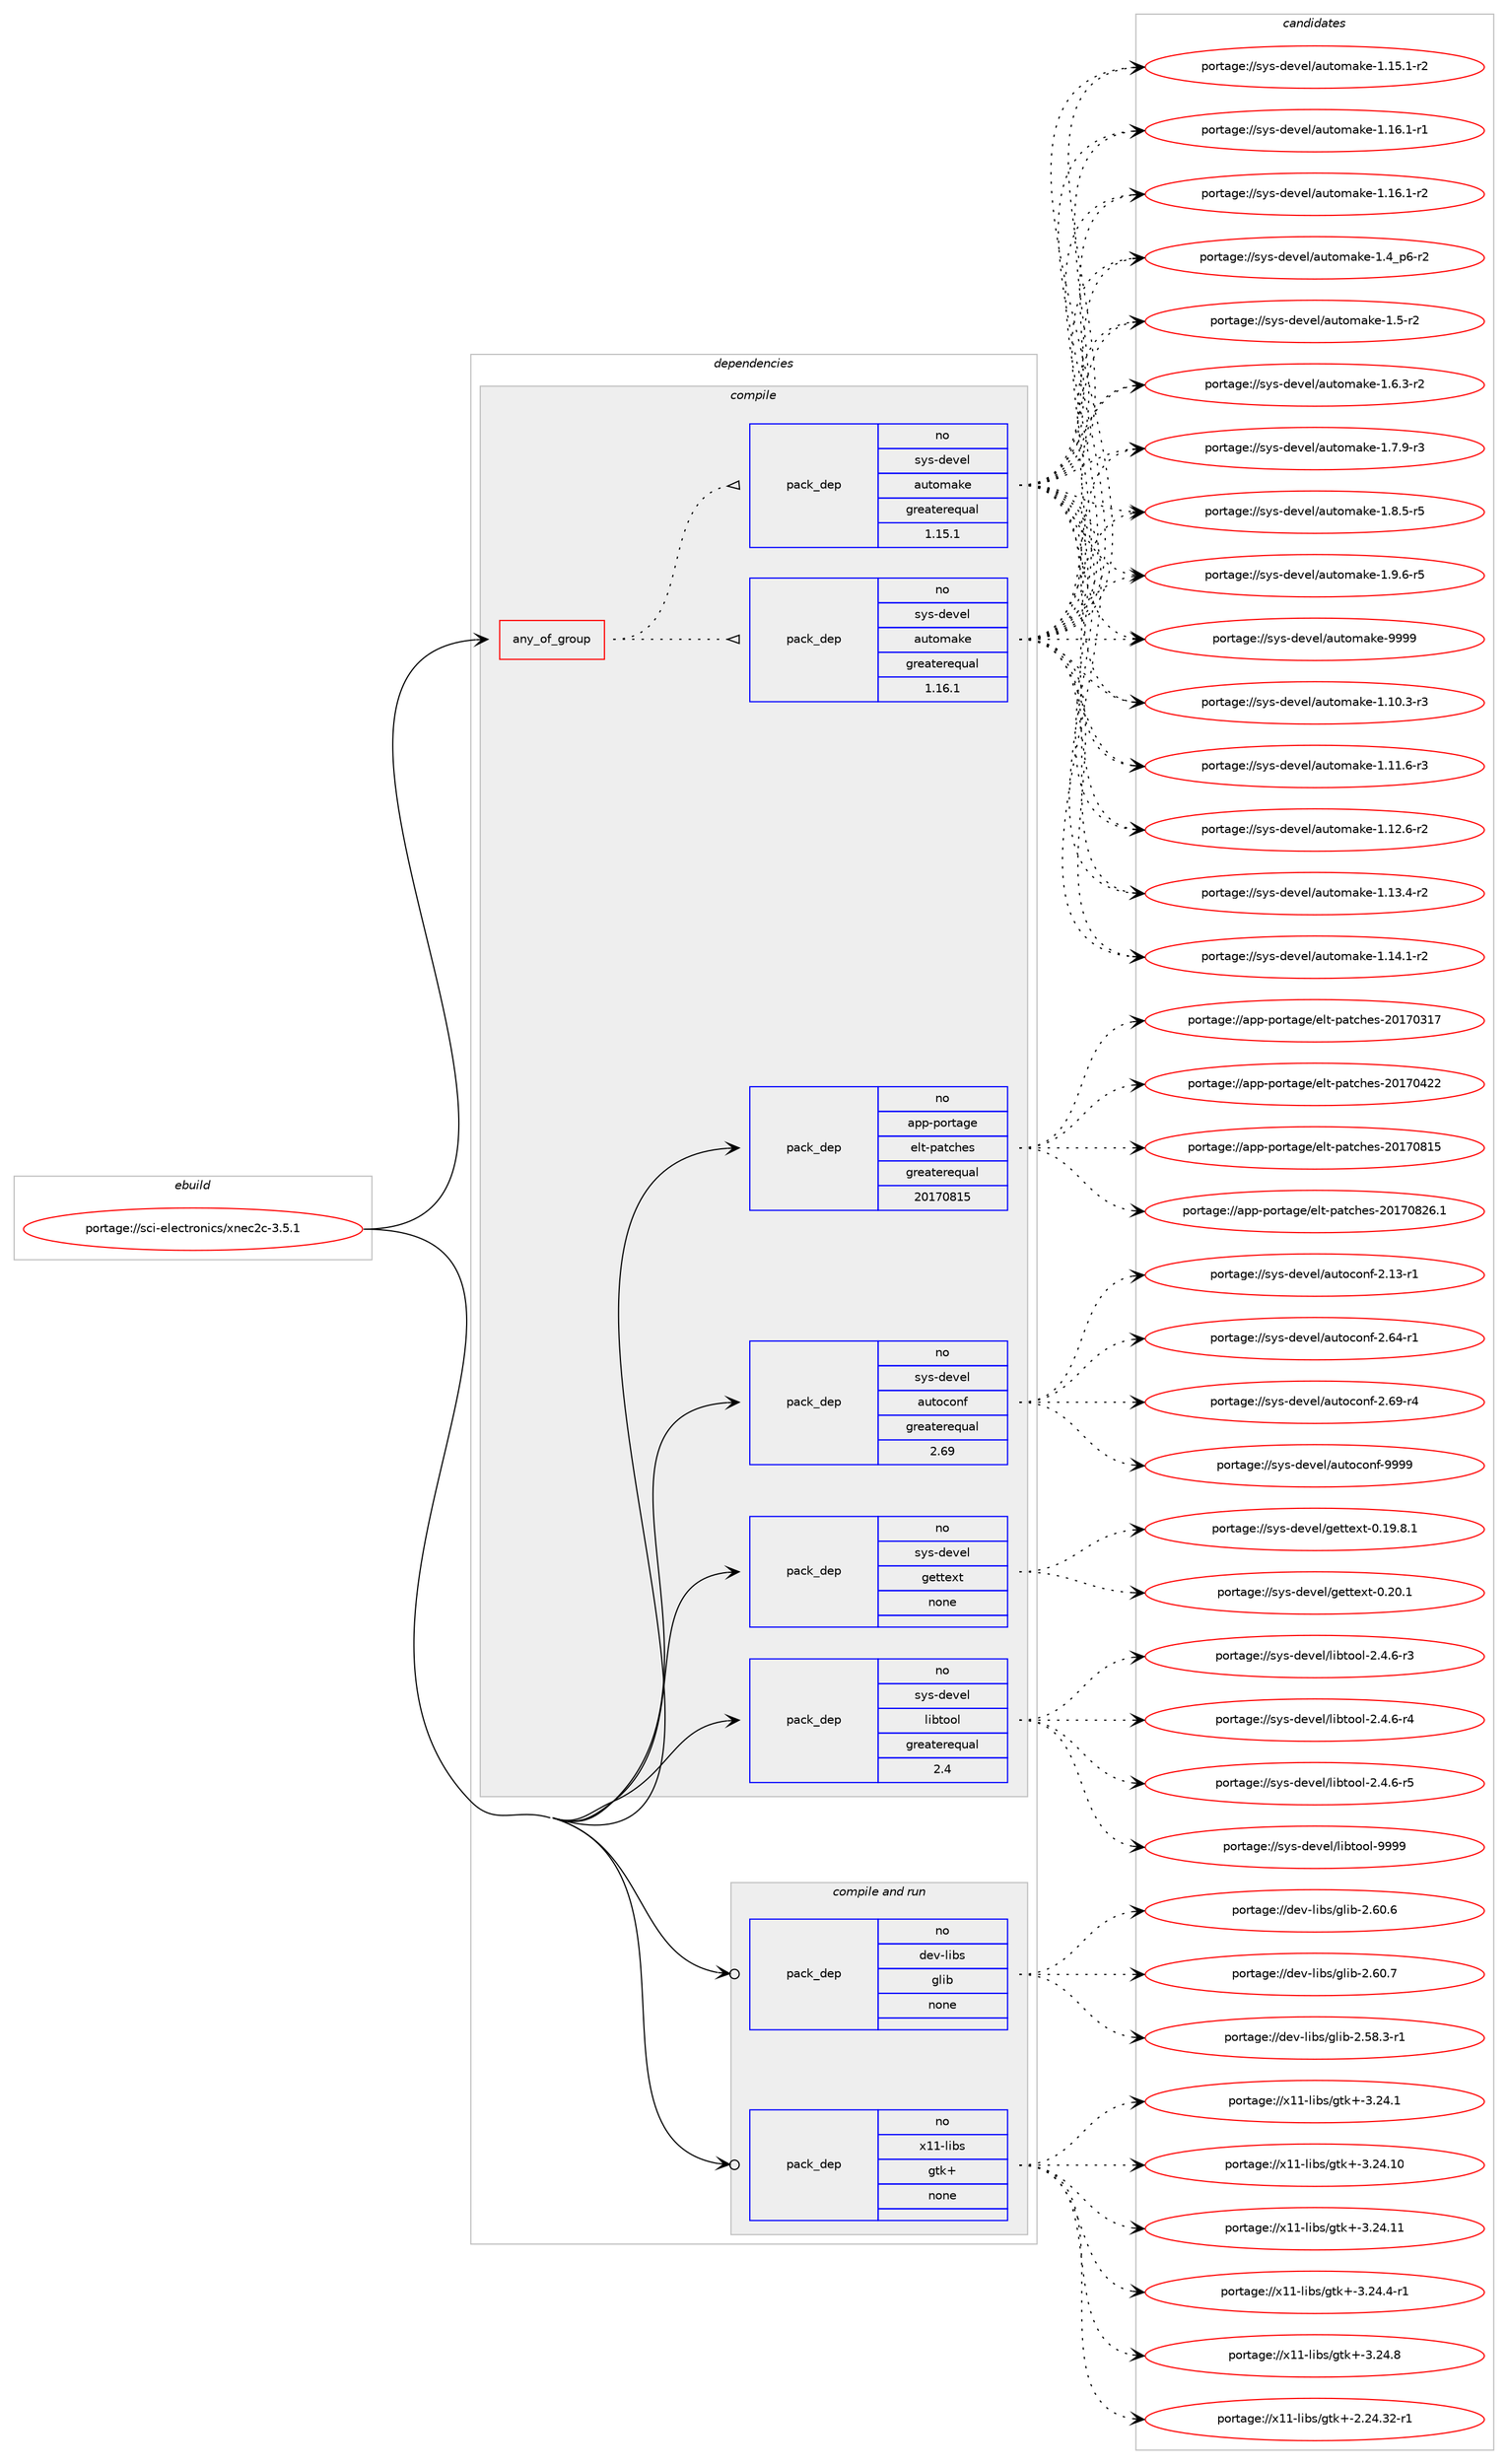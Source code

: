digraph prolog {

# *************
# Graph options
# *************

newrank=true;
concentrate=true;
compound=true;
graph [rankdir=LR,fontname=Helvetica,fontsize=10,ranksep=1.5];#, ranksep=2.5, nodesep=0.2];
edge  [arrowhead=vee];
node  [fontname=Helvetica,fontsize=10];

# **********
# The ebuild
# **********

subgraph cluster_leftcol {
color=gray;
rank=same;
label=<<i>ebuild</i>>;
id [label="portage://sci-electronics/xnec2c-3.5.1", color=red, width=4, href="../sci-electronics/xnec2c-3.5.1.svg"];
}

# ****************
# The dependencies
# ****************

subgraph cluster_midcol {
color=gray;
label=<<i>dependencies</i>>;
subgraph cluster_compile {
fillcolor="#eeeeee";
style=filled;
label=<<i>compile</i>>;
subgraph any6355 {
dependency386747 [label=<<TABLE BORDER="0" CELLBORDER="1" CELLSPACING="0" CELLPADDING="4"><TR><TD CELLPADDING="10">any_of_group</TD></TR></TABLE>>, shape=none, color=red];subgraph pack284428 {
dependency386748 [label=<<TABLE BORDER="0" CELLBORDER="1" CELLSPACING="0" CELLPADDING="4" WIDTH="220"><TR><TD ROWSPAN="6" CELLPADDING="30">pack_dep</TD></TR><TR><TD WIDTH="110">no</TD></TR><TR><TD>sys-devel</TD></TR><TR><TD>automake</TD></TR><TR><TD>greaterequal</TD></TR><TR><TD>1.16.1</TD></TR></TABLE>>, shape=none, color=blue];
}
dependency386747:e -> dependency386748:w [weight=20,style="dotted",arrowhead="oinv"];
subgraph pack284429 {
dependency386749 [label=<<TABLE BORDER="0" CELLBORDER="1" CELLSPACING="0" CELLPADDING="4" WIDTH="220"><TR><TD ROWSPAN="6" CELLPADDING="30">pack_dep</TD></TR><TR><TD WIDTH="110">no</TD></TR><TR><TD>sys-devel</TD></TR><TR><TD>automake</TD></TR><TR><TD>greaterequal</TD></TR><TR><TD>1.15.1</TD></TR></TABLE>>, shape=none, color=blue];
}
dependency386747:e -> dependency386749:w [weight=20,style="dotted",arrowhead="oinv"];
}
id:e -> dependency386747:w [weight=20,style="solid",arrowhead="vee"];
subgraph pack284430 {
dependency386750 [label=<<TABLE BORDER="0" CELLBORDER="1" CELLSPACING="0" CELLPADDING="4" WIDTH="220"><TR><TD ROWSPAN="6" CELLPADDING="30">pack_dep</TD></TR><TR><TD WIDTH="110">no</TD></TR><TR><TD>app-portage</TD></TR><TR><TD>elt-patches</TD></TR><TR><TD>greaterequal</TD></TR><TR><TD>20170815</TD></TR></TABLE>>, shape=none, color=blue];
}
id:e -> dependency386750:w [weight=20,style="solid",arrowhead="vee"];
subgraph pack284431 {
dependency386751 [label=<<TABLE BORDER="0" CELLBORDER="1" CELLSPACING="0" CELLPADDING="4" WIDTH="220"><TR><TD ROWSPAN="6" CELLPADDING="30">pack_dep</TD></TR><TR><TD WIDTH="110">no</TD></TR><TR><TD>sys-devel</TD></TR><TR><TD>autoconf</TD></TR><TR><TD>greaterequal</TD></TR><TR><TD>2.69</TD></TR></TABLE>>, shape=none, color=blue];
}
id:e -> dependency386751:w [weight=20,style="solid",arrowhead="vee"];
subgraph pack284432 {
dependency386752 [label=<<TABLE BORDER="0" CELLBORDER="1" CELLSPACING="0" CELLPADDING="4" WIDTH="220"><TR><TD ROWSPAN="6" CELLPADDING="30">pack_dep</TD></TR><TR><TD WIDTH="110">no</TD></TR><TR><TD>sys-devel</TD></TR><TR><TD>gettext</TD></TR><TR><TD>none</TD></TR><TR><TD></TD></TR></TABLE>>, shape=none, color=blue];
}
id:e -> dependency386752:w [weight=20,style="solid",arrowhead="vee"];
subgraph pack284433 {
dependency386753 [label=<<TABLE BORDER="0" CELLBORDER="1" CELLSPACING="0" CELLPADDING="4" WIDTH="220"><TR><TD ROWSPAN="6" CELLPADDING="30">pack_dep</TD></TR><TR><TD WIDTH="110">no</TD></TR><TR><TD>sys-devel</TD></TR><TR><TD>libtool</TD></TR><TR><TD>greaterequal</TD></TR><TR><TD>2.4</TD></TR></TABLE>>, shape=none, color=blue];
}
id:e -> dependency386753:w [weight=20,style="solid",arrowhead="vee"];
}
subgraph cluster_compileandrun {
fillcolor="#eeeeee";
style=filled;
label=<<i>compile and run</i>>;
subgraph pack284434 {
dependency386754 [label=<<TABLE BORDER="0" CELLBORDER="1" CELLSPACING="0" CELLPADDING="4" WIDTH="220"><TR><TD ROWSPAN="6" CELLPADDING="30">pack_dep</TD></TR><TR><TD WIDTH="110">no</TD></TR><TR><TD>dev-libs</TD></TR><TR><TD>glib</TD></TR><TR><TD>none</TD></TR><TR><TD></TD></TR></TABLE>>, shape=none, color=blue];
}
id:e -> dependency386754:w [weight=20,style="solid",arrowhead="odotvee"];
subgraph pack284435 {
dependency386755 [label=<<TABLE BORDER="0" CELLBORDER="1" CELLSPACING="0" CELLPADDING="4" WIDTH="220"><TR><TD ROWSPAN="6" CELLPADDING="30">pack_dep</TD></TR><TR><TD WIDTH="110">no</TD></TR><TR><TD>x11-libs</TD></TR><TR><TD>gtk+</TD></TR><TR><TD>none</TD></TR><TR><TD></TD></TR></TABLE>>, shape=none, color=blue];
}
id:e -> dependency386755:w [weight=20,style="solid",arrowhead="odotvee"];
}
subgraph cluster_run {
fillcolor="#eeeeee";
style=filled;
label=<<i>run</i>>;
}
}

# **************
# The candidates
# **************

subgraph cluster_choices {
rank=same;
color=gray;
label=<<i>candidates</i>>;

subgraph choice284428 {
color=black;
nodesep=1;
choiceportage11512111545100101118101108479711711611110997107101454946494846514511451 [label="portage://sys-devel/automake-1.10.3-r3", color=red, width=4,href="../sys-devel/automake-1.10.3-r3.svg"];
choiceportage11512111545100101118101108479711711611110997107101454946494946544511451 [label="portage://sys-devel/automake-1.11.6-r3", color=red, width=4,href="../sys-devel/automake-1.11.6-r3.svg"];
choiceportage11512111545100101118101108479711711611110997107101454946495046544511450 [label="portage://sys-devel/automake-1.12.6-r2", color=red, width=4,href="../sys-devel/automake-1.12.6-r2.svg"];
choiceportage11512111545100101118101108479711711611110997107101454946495146524511450 [label="portage://sys-devel/automake-1.13.4-r2", color=red, width=4,href="../sys-devel/automake-1.13.4-r2.svg"];
choiceportage11512111545100101118101108479711711611110997107101454946495246494511450 [label="portage://sys-devel/automake-1.14.1-r2", color=red, width=4,href="../sys-devel/automake-1.14.1-r2.svg"];
choiceportage11512111545100101118101108479711711611110997107101454946495346494511450 [label="portage://sys-devel/automake-1.15.1-r2", color=red, width=4,href="../sys-devel/automake-1.15.1-r2.svg"];
choiceportage11512111545100101118101108479711711611110997107101454946495446494511449 [label="portage://sys-devel/automake-1.16.1-r1", color=red, width=4,href="../sys-devel/automake-1.16.1-r1.svg"];
choiceportage11512111545100101118101108479711711611110997107101454946495446494511450 [label="portage://sys-devel/automake-1.16.1-r2", color=red, width=4,href="../sys-devel/automake-1.16.1-r2.svg"];
choiceportage115121115451001011181011084797117116111109971071014549465295112544511450 [label="portage://sys-devel/automake-1.4_p6-r2", color=red, width=4,href="../sys-devel/automake-1.4_p6-r2.svg"];
choiceportage11512111545100101118101108479711711611110997107101454946534511450 [label="portage://sys-devel/automake-1.5-r2", color=red, width=4,href="../sys-devel/automake-1.5-r2.svg"];
choiceportage115121115451001011181011084797117116111109971071014549465446514511450 [label="portage://sys-devel/automake-1.6.3-r2", color=red, width=4,href="../sys-devel/automake-1.6.3-r2.svg"];
choiceportage115121115451001011181011084797117116111109971071014549465546574511451 [label="portage://sys-devel/automake-1.7.9-r3", color=red, width=4,href="../sys-devel/automake-1.7.9-r3.svg"];
choiceportage115121115451001011181011084797117116111109971071014549465646534511453 [label="portage://sys-devel/automake-1.8.5-r5", color=red, width=4,href="../sys-devel/automake-1.8.5-r5.svg"];
choiceportage115121115451001011181011084797117116111109971071014549465746544511453 [label="portage://sys-devel/automake-1.9.6-r5", color=red, width=4,href="../sys-devel/automake-1.9.6-r5.svg"];
choiceportage115121115451001011181011084797117116111109971071014557575757 [label="portage://sys-devel/automake-9999", color=red, width=4,href="../sys-devel/automake-9999.svg"];
dependency386748:e -> choiceportage11512111545100101118101108479711711611110997107101454946494846514511451:w [style=dotted,weight="100"];
dependency386748:e -> choiceportage11512111545100101118101108479711711611110997107101454946494946544511451:w [style=dotted,weight="100"];
dependency386748:e -> choiceportage11512111545100101118101108479711711611110997107101454946495046544511450:w [style=dotted,weight="100"];
dependency386748:e -> choiceportage11512111545100101118101108479711711611110997107101454946495146524511450:w [style=dotted,weight="100"];
dependency386748:e -> choiceportage11512111545100101118101108479711711611110997107101454946495246494511450:w [style=dotted,weight="100"];
dependency386748:e -> choiceportage11512111545100101118101108479711711611110997107101454946495346494511450:w [style=dotted,weight="100"];
dependency386748:e -> choiceportage11512111545100101118101108479711711611110997107101454946495446494511449:w [style=dotted,weight="100"];
dependency386748:e -> choiceportage11512111545100101118101108479711711611110997107101454946495446494511450:w [style=dotted,weight="100"];
dependency386748:e -> choiceportage115121115451001011181011084797117116111109971071014549465295112544511450:w [style=dotted,weight="100"];
dependency386748:e -> choiceportage11512111545100101118101108479711711611110997107101454946534511450:w [style=dotted,weight="100"];
dependency386748:e -> choiceportage115121115451001011181011084797117116111109971071014549465446514511450:w [style=dotted,weight="100"];
dependency386748:e -> choiceportage115121115451001011181011084797117116111109971071014549465546574511451:w [style=dotted,weight="100"];
dependency386748:e -> choiceportage115121115451001011181011084797117116111109971071014549465646534511453:w [style=dotted,weight="100"];
dependency386748:e -> choiceportage115121115451001011181011084797117116111109971071014549465746544511453:w [style=dotted,weight="100"];
dependency386748:e -> choiceportage115121115451001011181011084797117116111109971071014557575757:w [style=dotted,weight="100"];
}
subgraph choice284429 {
color=black;
nodesep=1;
choiceportage11512111545100101118101108479711711611110997107101454946494846514511451 [label="portage://sys-devel/automake-1.10.3-r3", color=red, width=4,href="../sys-devel/automake-1.10.3-r3.svg"];
choiceportage11512111545100101118101108479711711611110997107101454946494946544511451 [label="portage://sys-devel/automake-1.11.6-r3", color=red, width=4,href="../sys-devel/automake-1.11.6-r3.svg"];
choiceportage11512111545100101118101108479711711611110997107101454946495046544511450 [label="portage://sys-devel/automake-1.12.6-r2", color=red, width=4,href="../sys-devel/automake-1.12.6-r2.svg"];
choiceportage11512111545100101118101108479711711611110997107101454946495146524511450 [label="portage://sys-devel/automake-1.13.4-r2", color=red, width=4,href="../sys-devel/automake-1.13.4-r2.svg"];
choiceportage11512111545100101118101108479711711611110997107101454946495246494511450 [label="portage://sys-devel/automake-1.14.1-r2", color=red, width=4,href="../sys-devel/automake-1.14.1-r2.svg"];
choiceportage11512111545100101118101108479711711611110997107101454946495346494511450 [label="portage://sys-devel/automake-1.15.1-r2", color=red, width=4,href="../sys-devel/automake-1.15.1-r2.svg"];
choiceportage11512111545100101118101108479711711611110997107101454946495446494511449 [label="portage://sys-devel/automake-1.16.1-r1", color=red, width=4,href="../sys-devel/automake-1.16.1-r1.svg"];
choiceportage11512111545100101118101108479711711611110997107101454946495446494511450 [label="portage://sys-devel/automake-1.16.1-r2", color=red, width=4,href="../sys-devel/automake-1.16.1-r2.svg"];
choiceportage115121115451001011181011084797117116111109971071014549465295112544511450 [label="portage://sys-devel/automake-1.4_p6-r2", color=red, width=4,href="../sys-devel/automake-1.4_p6-r2.svg"];
choiceportage11512111545100101118101108479711711611110997107101454946534511450 [label="portage://sys-devel/automake-1.5-r2", color=red, width=4,href="../sys-devel/automake-1.5-r2.svg"];
choiceportage115121115451001011181011084797117116111109971071014549465446514511450 [label="portage://sys-devel/automake-1.6.3-r2", color=red, width=4,href="../sys-devel/automake-1.6.3-r2.svg"];
choiceportage115121115451001011181011084797117116111109971071014549465546574511451 [label="portage://sys-devel/automake-1.7.9-r3", color=red, width=4,href="../sys-devel/automake-1.7.9-r3.svg"];
choiceportage115121115451001011181011084797117116111109971071014549465646534511453 [label="portage://sys-devel/automake-1.8.5-r5", color=red, width=4,href="../sys-devel/automake-1.8.5-r5.svg"];
choiceportage115121115451001011181011084797117116111109971071014549465746544511453 [label="portage://sys-devel/automake-1.9.6-r5", color=red, width=4,href="../sys-devel/automake-1.9.6-r5.svg"];
choiceportage115121115451001011181011084797117116111109971071014557575757 [label="portage://sys-devel/automake-9999", color=red, width=4,href="../sys-devel/automake-9999.svg"];
dependency386749:e -> choiceportage11512111545100101118101108479711711611110997107101454946494846514511451:w [style=dotted,weight="100"];
dependency386749:e -> choiceportage11512111545100101118101108479711711611110997107101454946494946544511451:w [style=dotted,weight="100"];
dependency386749:e -> choiceportage11512111545100101118101108479711711611110997107101454946495046544511450:w [style=dotted,weight="100"];
dependency386749:e -> choiceportage11512111545100101118101108479711711611110997107101454946495146524511450:w [style=dotted,weight="100"];
dependency386749:e -> choiceportage11512111545100101118101108479711711611110997107101454946495246494511450:w [style=dotted,weight="100"];
dependency386749:e -> choiceportage11512111545100101118101108479711711611110997107101454946495346494511450:w [style=dotted,weight="100"];
dependency386749:e -> choiceportage11512111545100101118101108479711711611110997107101454946495446494511449:w [style=dotted,weight="100"];
dependency386749:e -> choiceportage11512111545100101118101108479711711611110997107101454946495446494511450:w [style=dotted,weight="100"];
dependency386749:e -> choiceportage115121115451001011181011084797117116111109971071014549465295112544511450:w [style=dotted,weight="100"];
dependency386749:e -> choiceportage11512111545100101118101108479711711611110997107101454946534511450:w [style=dotted,weight="100"];
dependency386749:e -> choiceportage115121115451001011181011084797117116111109971071014549465446514511450:w [style=dotted,weight="100"];
dependency386749:e -> choiceportage115121115451001011181011084797117116111109971071014549465546574511451:w [style=dotted,weight="100"];
dependency386749:e -> choiceportage115121115451001011181011084797117116111109971071014549465646534511453:w [style=dotted,weight="100"];
dependency386749:e -> choiceportage115121115451001011181011084797117116111109971071014549465746544511453:w [style=dotted,weight="100"];
dependency386749:e -> choiceportage115121115451001011181011084797117116111109971071014557575757:w [style=dotted,weight="100"];
}
subgraph choice284430 {
color=black;
nodesep=1;
choiceportage97112112451121111141169710310147101108116451129711699104101115455048495548514955 [label="portage://app-portage/elt-patches-20170317", color=red, width=4,href="../app-portage/elt-patches-20170317.svg"];
choiceportage97112112451121111141169710310147101108116451129711699104101115455048495548525050 [label="portage://app-portage/elt-patches-20170422", color=red, width=4,href="../app-portage/elt-patches-20170422.svg"];
choiceportage97112112451121111141169710310147101108116451129711699104101115455048495548564953 [label="portage://app-portage/elt-patches-20170815", color=red, width=4,href="../app-portage/elt-patches-20170815.svg"];
choiceportage971121124511211111411697103101471011081164511297116991041011154550484955485650544649 [label="portage://app-portage/elt-patches-20170826.1", color=red, width=4,href="../app-portage/elt-patches-20170826.1.svg"];
dependency386750:e -> choiceportage97112112451121111141169710310147101108116451129711699104101115455048495548514955:w [style=dotted,weight="100"];
dependency386750:e -> choiceportage97112112451121111141169710310147101108116451129711699104101115455048495548525050:w [style=dotted,weight="100"];
dependency386750:e -> choiceportage97112112451121111141169710310147101108116451129711699104101115455048495548564953:w [style=dotted,weight="100"];
dependency386750:e -> choiceportage971121124511211111411697103101471011081164511297116991041011154550484955485650544649:w [style=dotted,weight="100"];
}
subgraph choice284431 {
color=black;
nodesep=1;
choiceportage1151211154510010111810110847971171161119911111010245504649514511449 [label="portage://sys-devel/autoconf-2.13-r1", color=red, width=4,href="../sys-devel/autoconf-2.13-r1.svg"];
choiceportage1151211154510010111810110847971171161119911111010245504654524511449 [label="portage://sys-devel/autoconf-2.64-r1", color=red, width=4,href="../sys-devel/autoconf-2.64-r1.svg"];
choiceportage1151211154510010111810110847971171161119911111010245504654574511452 [label="portage://sys-devel/autoconf-2.69-r4", color=red, width=4,href="../sys-devel/autoconf-2.69-r4.svg"];
choiceportage115121115451001011181011084797117116111991111101024557575757 [label="portage://sys-devel/autoconf-9999", color=red, width=4,href="../sys-devel/autoconf-9999.svg"];
dependency386751:e -> choiceportage1151211154510010111810110847971171161119911111010245504649514511449:w [style=dotted,weight="100"];
dependency386751:e -> choiceportage1151211154510010111810110847971171161119911111010245504654524511449:w [style=dotted,weight="100"];
dependency386751:e -> choiceportage1151211154510010111810110847971171161119911111010245504654574511452:w [style=dotted,weight="100"];
dependency386751:e -> choiceportage115121115451001011181011084797117116111991111101024557575757:w [style=dotted,weight="100"];
}
subgraph choice284432 {
color=black;
nodesep=1;
choiceportage1151211154510010111810110847103101116116101120116454846495746564649 [label="portage://sys-devel/gettext-0.19.8.1", color=red, width=4,href="../sys-devel/gettext-0.19.8.1.svg"];
choiceportage115121115451001011181011084710310111611610112011645484650484649 [label="portage://sys-devel/gettext-0.20.1", color=red, width=4,href="../sys-devel/gettext-0.20.1.svg"];
dependency386752:e -> choiceportage1151211154510010111810110847103101116116101120116454846495746564649:w [style=dotted,weight="100"];
dependency386752:e -> choiceportage115121115451001011181011084710310111611610112011645484650484649:w [style=dotted,weight="100"];
}
subgraph choice284433 {
color=black;
nodesep=1;
choiceportage1151211154510010111810110847108105981161111111084550465246544511451 [label="portage://sys-devel/libtool-2.4.6-r3", color=red, width=4,href="../sys-devel/libtool-2.4.6-r3.svg"];
choiceportage1151211154510010111810110847108105981161111111084550465246544511452 [label="portage://sys-devel/libtool-2.4.6-r4", color=red, width=4,href="../sys-devel/libtool-2.4.6-r4.svg"];
choiceportage1151211154510010111810110847108105981161111111084550465246544511453 [label="portage://sys-devel/libtool-2.4.6-r5", color=red, width=4,href="../sys-devel/libtool-2.4.6-r5.svg"];
choiceportage1151211154510010111810110847108105981161111111084557575757 [label="portage://sys-devel/libtool-9999", color=red, width=4,href="../sys-devel/libtool-9999.svg"];
dependency386753:e -> choiceportage1151211154510010111810110847108105981161111111084550465246544511451:w [style=dotted,weight="100"];
dependency386753:e -> choiceportage1151211154510010111810110847108105981161111111084550465246544511452:w [style=dotted,weight="100"];
dependency386753:e -> choiceportage1151211154510010111810110847108105981161111111084550465246544511453:w [style=dotted,weight="100"];
dependency386753:e -> choiceportage1151211154510010111810110847108105981161111111084557575757:w [style=dotted,weight="100"];
}
subgraph choice284434 {
color=black;
nodesep=1;
choiceportage10010111845108105981154710310810598455046535646514511449 [label="portage://dev-libs/glib-2.58.3-r1", color=red, width=4,href="../dev-libs/glib-2.58.3-r1.svg"];
choiceportage1001011184510810598115471031081059845504654484654 [label="portage://dev-libs/glib-2.60.6", color=red, width=4,href="../dev-libs/glib-2.60.6.svg"];
choiceportage1001011184510810598115471031081059845504654484655 [label="portage://dev-libs/glib-2.60.7", color=red, width=4,href="../dev-libs/glib-2.60.7.svg"];
dependency386754:e -> choiceportage10010111845108105981154710310810598455046535646514511449:w [style=dotted,weight="100"];
dependency386754:e -> choiceportage1001011184510810598115471031081059845504654484654:w [style=dotted,weight="100"];
dependency386754:e -> choiceportage1001011184510810598115471031081059845504654484655:w [style=dotted,weight="100"];
}
subgraph choice284435 {
color=black;
nodesep=1;
choiceportage12049494510810598115471031161074345504650524651504511449 [label="portage://x11-libs/gtk+-2.24.32-r1", color=red, width=4,href="../x11-libs/gtk+-2.24.32-r1.svg"];
choiceportage12049494510810598115471031161074345514650524649 [label="portage://x11-libs/gtk+-3.24.1", color=red, width=4,href="../x11-libs/gtk+-3.24.1.svg"];
choiceportage1204949451081059811547103116107434551465052464948 [label="portage://x11-libs/gtk+-3.24.10", color=red, width=4,href="../x11-libs/gtk+-3.24.10.svg"];
choiceportage1204949451081059811547103116107434551465052464949 [label="portage://x11-libs/gtk+-3.24.11", color=red, width=4,href="../x11-libs/gtk+-3.24.11.svg"];
choiceportage120494945108105981154710311610743455146505246524511449 [label="portage://x11-libs/gtk+-3.24.4-r1", color=red, width=4,href="../x11-libs/gtk+-3.24.4-r1.svg"];
choiceportage12049494510810598115471031161074345514650524656 [label="portage://x11-libs/gtk+-3.24.8", color=red, width=4,href="../x11-libs/gtk+-3.24.8.svg"];
dependency386755:e -> choiceportage12049494510810598115471031161074345504650524651504511449:w [style=dotted,weight="100"];
dependency386755:e -> choiceportage12049494510810598115471031161074345514650524649:w [style=dotted,weight="100"];
dependency386755:e -> choiceportage1204949451081059811547103116107434551465052464948:w [style=dotted,weight="100"];
dependency386755:e -> choiceportage1204949451081059811547103116107434551465052464949:w [style=dotted,weight="100"];
dependency386755:e -> choiceportage120494945108105981154710311610743455146505246524511449:w [style=dotted,weight="100"];
dependency386755:e -> choiceportage12049494510810598115471031161074345514650524656:w [style=dotted,weight="100"];
}
}

}
